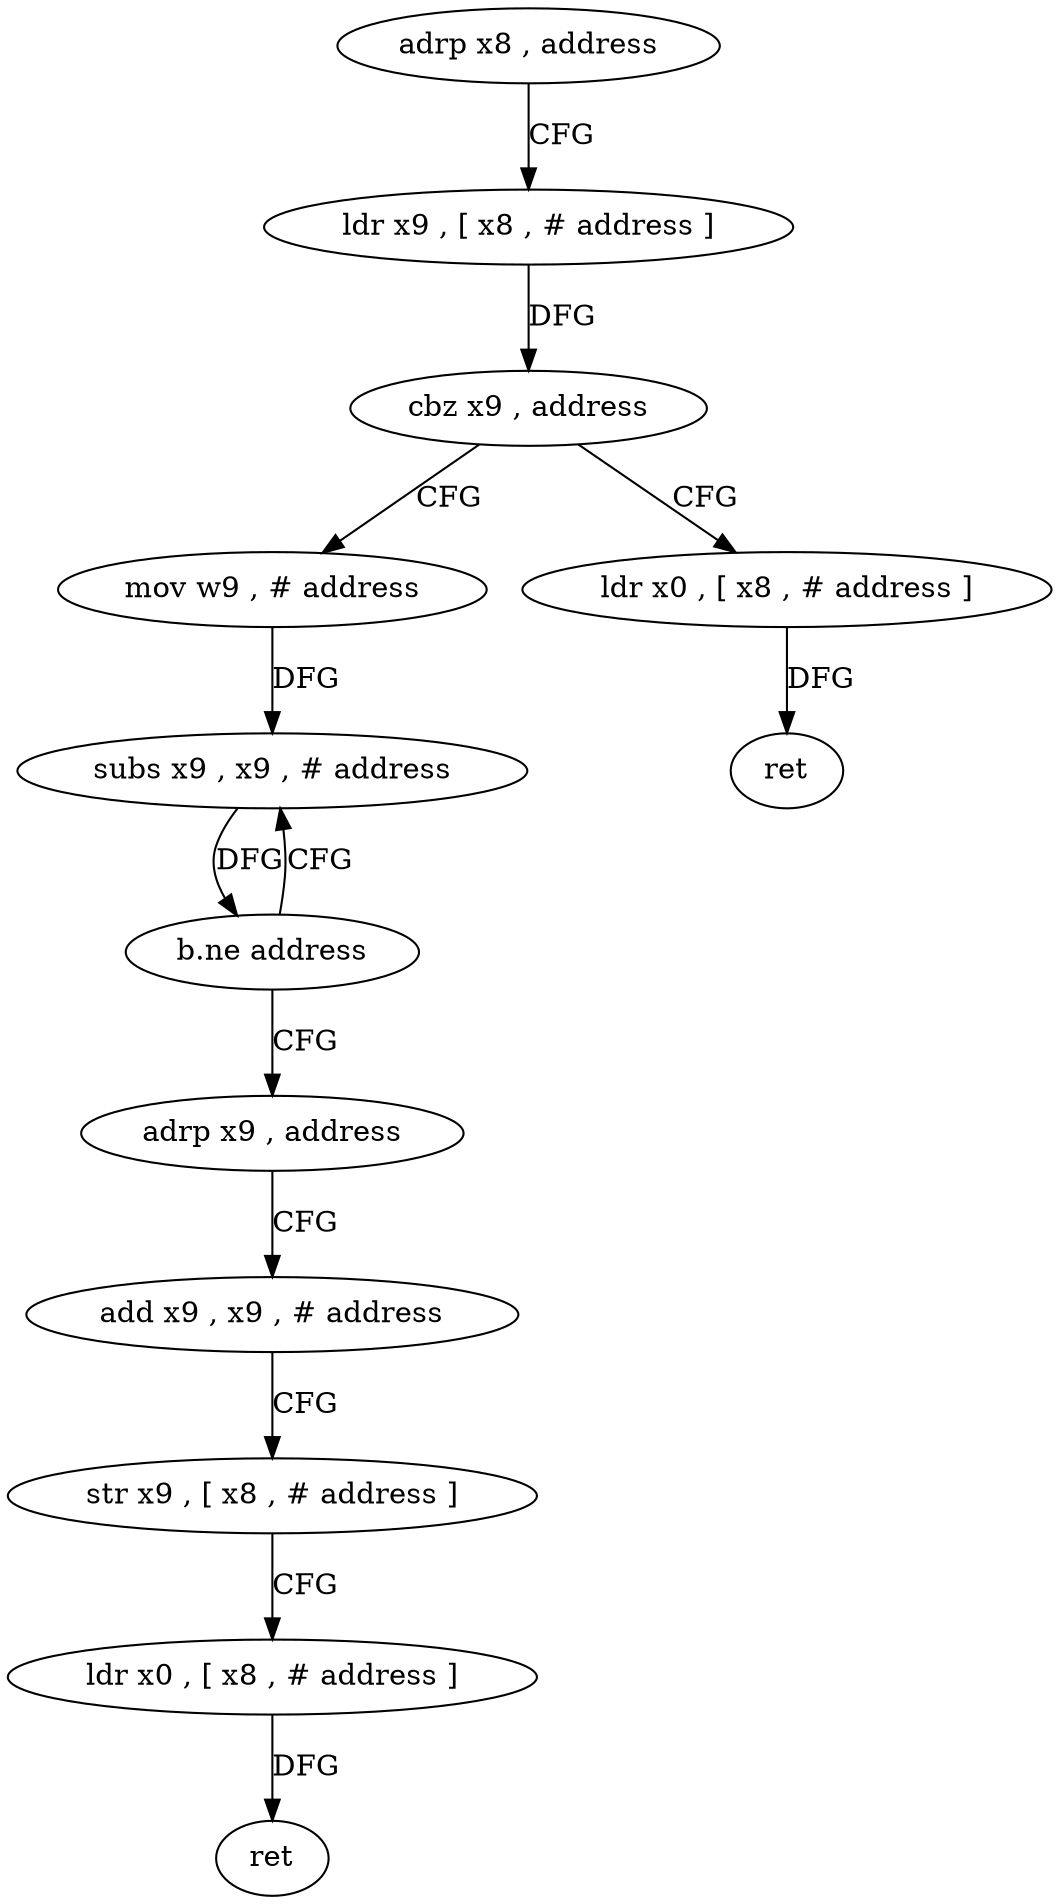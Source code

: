 digraph "func" {
"4252076" [label = "adrp x8 , address" ]
"4252080" [label = "ldr x9 , [ x8 , # address ]" ]
"4252084" [label = "cbz x9 , address" ]
"4252096" [label = "mov w9 , # address" ]
"4252088" [label = "ldr x0 , [ x8 , # address ]" ]
"4252100" [label = "subs x9 , x9 , # address" ]
"4252092" [label = "ret" ]
"4252104" [label = "b.ne address" ]
"4252108" [label = "adrp x9 , address" ]
"4252112" [label = "add x9 , x9 , # address" ]
"4252116" [label = "str x9 , [ x8 , # address ]" ]
"4252120" [label = "ldr x0 , [ x8 , # address ]" ]
"4252124" [label = "ret" ]
"4252076" -> "4252080" [ label = "CFG" ]
"4252080" -> "4252084" [ label = "DFG" ]
"4252084" -> "4252096" [ label = "CFG" ]
"4252084" -> "4252088" [ label = "CFG" ]
"4252096" -> "4252100" [ label = "DFG" ]
"4252088" -> "4252092" [ label = "DFG" ]
"4252100" -> "4252104" [ label = "DFG" ]
"4252104" -> "4252100" [ label = "CFG" ]
"4252104" -> "4252108" [ label = "CFG" ]
"4252108" -> "4252112" [ label = "CFG" ]
"4252112" -> "4252116" [ label = "CFG" ]
"4252116" -> "4252120" [ label = "CFG" ]
"4252120" -> "4252124" [ label = "DFG" ]
}
